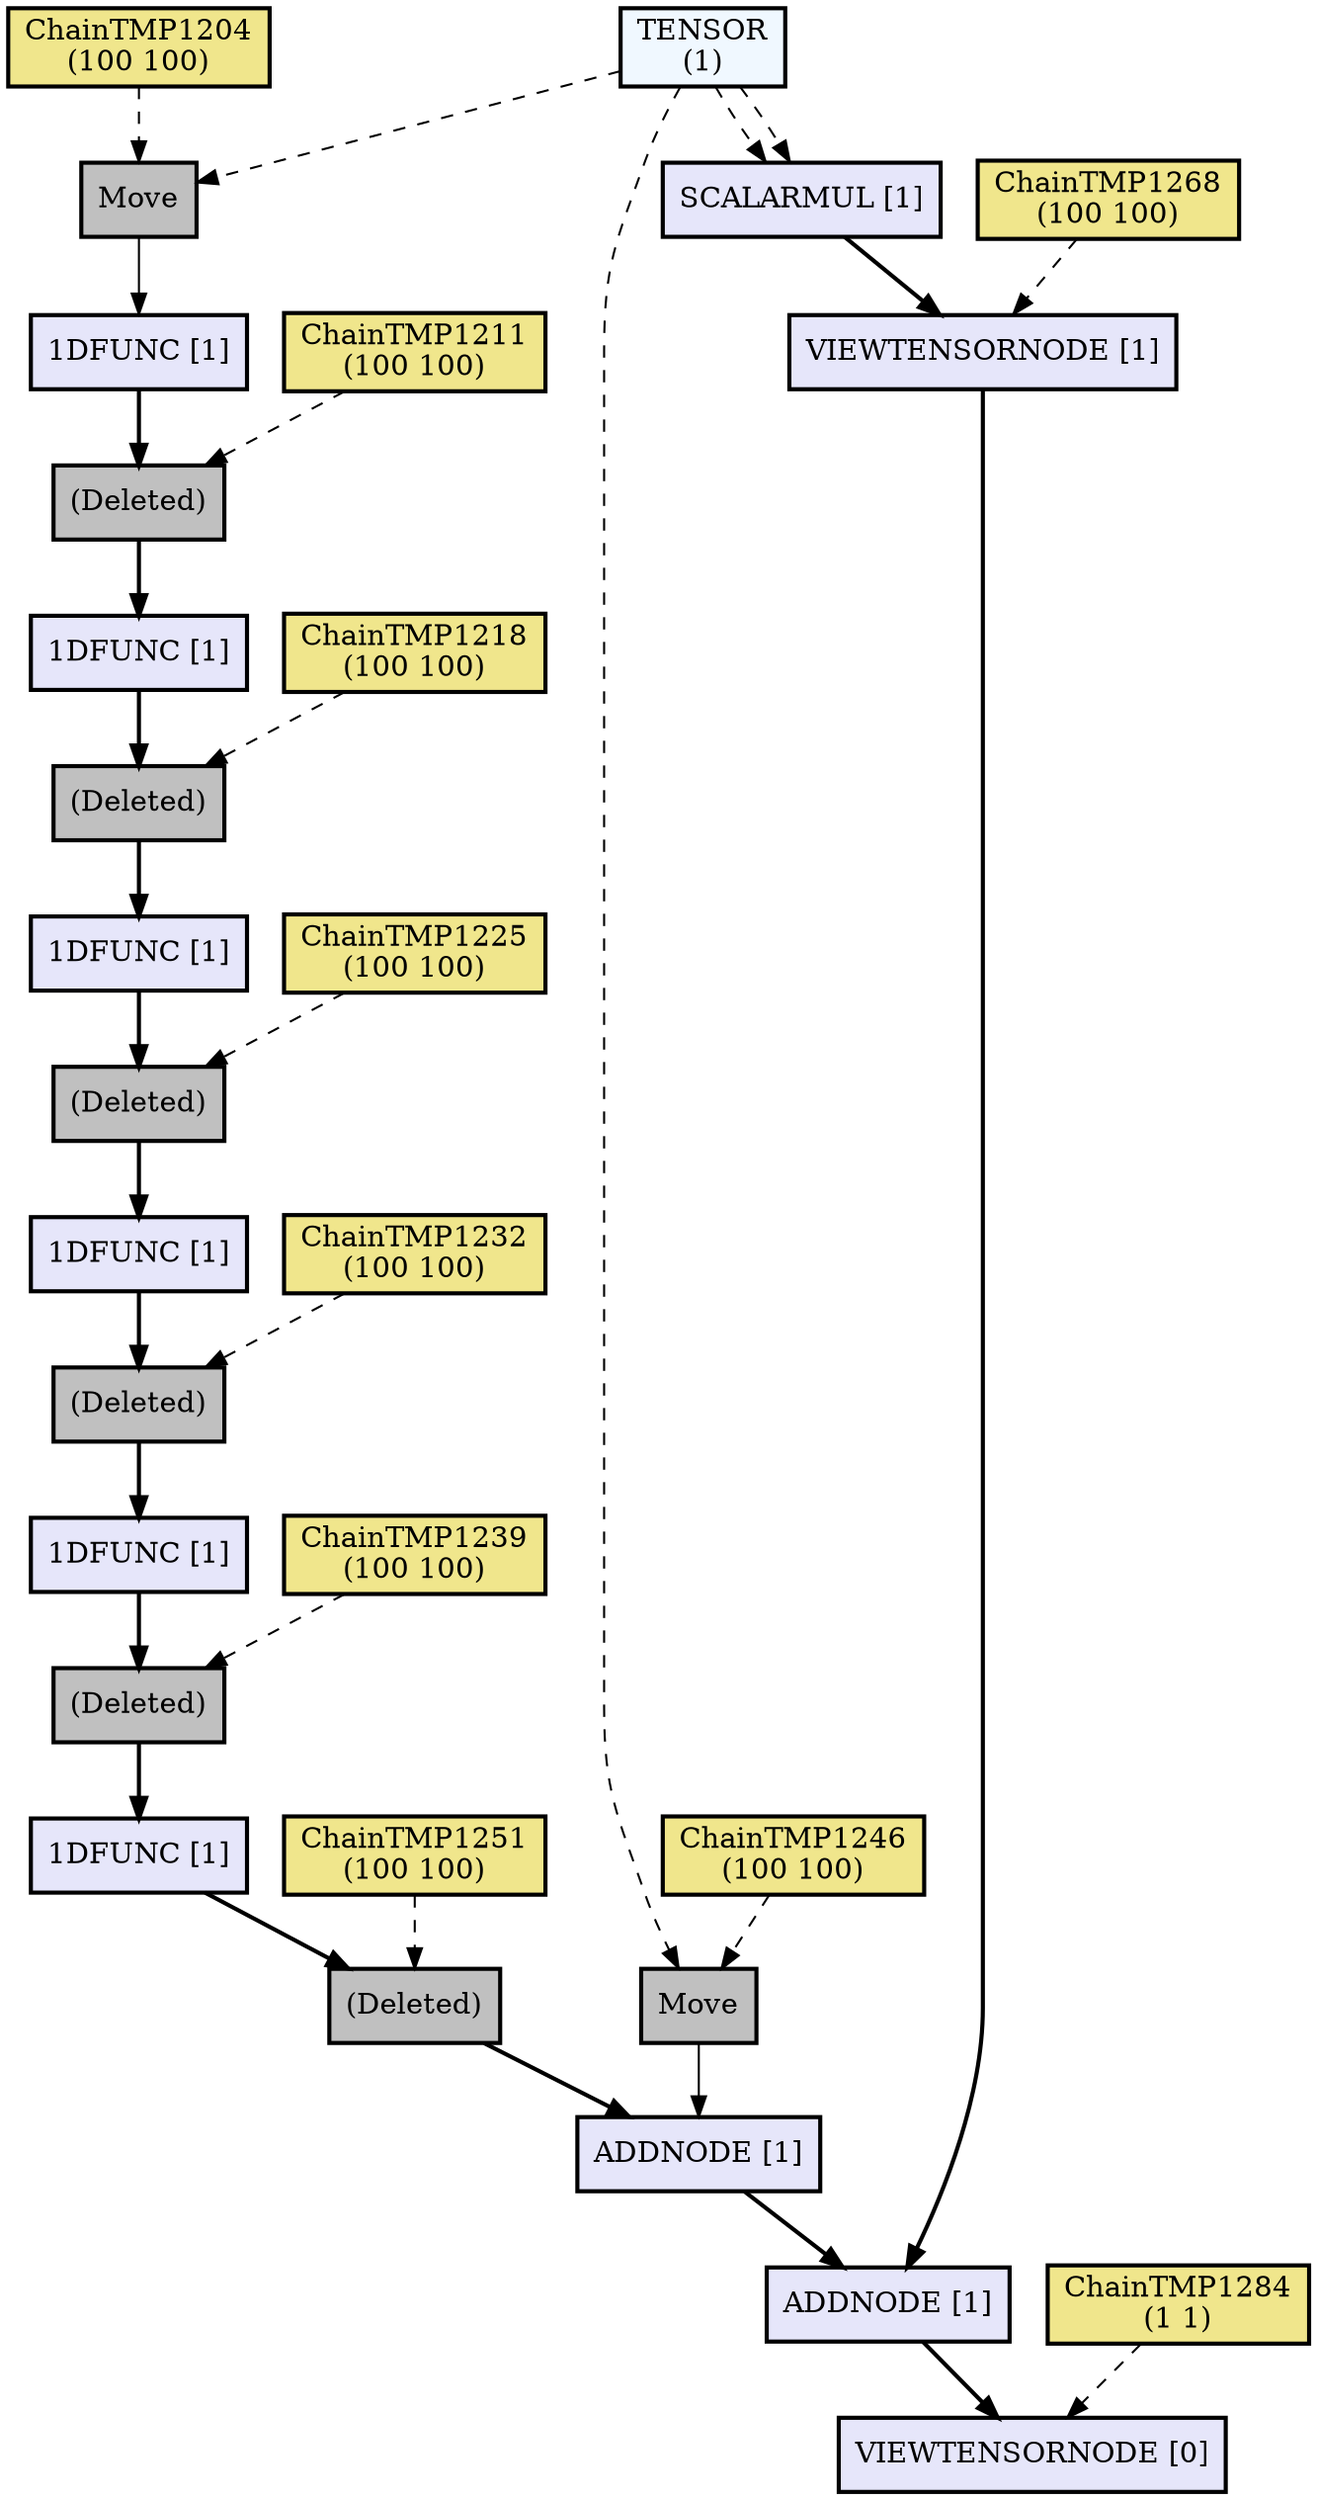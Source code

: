 digraph computation_node {
  node[shape="box" style="filled" color="black" penwidth="2"];
  TENSOR [label = "TENSOR
(100 100)" fillcolor="#f0f8ff" style="filled, solid"];
  ChainTMP1204 [label = "ChainTMP1204
(100 100)" fillcolor="#f0e68c" style="filled, solid"];
  NODE1354 [label = "Move" fillcolor="gray" style="filled, solid"];
  NODE1353 [label = "1DFUNC [1]" fillcolor="#e6e6fa" style="filled, solid"];
  ChainTMP1211 [label = "ChainTMP1211
(100 100)" fillcolor="#f0e68c" style="filled, solid"];
  NODE1351 [label = "(Deleted)" fillcolor="gray" style="filled, solid"];
  NODE1350 [label = "1DFUNC [1]" fillcolor="#e6e6fa" style="filled, solid"];
  ChainTMP1218 [label = "ChainTMP1218
(100 100)" fillcolor="#f0e68c" style="filled, solid"];
  NODE1348 [label = "(Deleted)" fillcolor="gray" style="filled, solid"];
  NODE1347 [label = "1DFUNC [1]" fillcolor="#e6e6fa" style="filled, solid"];
  ChainTMP1225 [label = "ChainTMP1225
(100 100)" fillcolor="#f0e68c" style="filled, solid"];
  NODE1345 [label = "(Deleted)" fillcolor="gray" style="filled, solid"];
  NODE1344 [label = "1DFUNC [1]" fillcolor="#e6e6fa" style="filled, solid"];
  ChainTMP1232 [label = "ChainTMP1232
(100 100)" fillcolor="#f0e68c" style="filled, solid"];
  NODE1342 [label = "(Deleted)" fillcolor="gray" style="filled, solid"];
  NODE1341 [label = "1DFUNC [1]" fillcolor="#e6e6fa" style="filled, solid"];
  ChainTMP1239 [label = "ChainTMP1239
(100 100)" fillcolor="#f0e68c" style="filled, solid"];
  NODE1339 [label = "(Deleted)" fillcolor="gray" style="filled, solid"];
  NODE1338 [label = "1DFUNC [1]" fillcolor="#e6e6fa" style="filled, solid"];
  ChainTMP1251 [label = "ChainTMP1251
(100 100)" fillcolor="#f0e68c" style="filled, solid"];
  NODE1336 [label = "(Deleted)" fillcolor="gray" style="filled, solid"];
  TENSOR [label = "TENSOR
(100 100)" fillcolor="#f0f8ff" style="filled, solid"];
  ChainTMP1246 [label = "ChainTMP1246
(100 100)" fillcolor="#f0e68c" style="filled, solid"];
  NODE1333 [label = "Move" fillcolor="gray" style="filled, solid"];
  NODE1332 [label = "ADDNODE [1]" fillcolor="#e6e6fa" style="filled, solid"];
  TENSOR [label = "TENSOR
(1 1)" fillcolor="#f0f8ff" style="filled, solid"];
  TENSOR [label = "TENSOR
(1)" fillcolor="#f0f8ff" style="filled, solid"];
  NODE1329 [label = "SCALARMUL [1]" fillcolor="#e6e6fa" style="filled, solid"];
  ChainTMP1268 [label = "ChainTMP1268
(100 100)" fillcolor="#f0e68c" style="filled, solid"];
  NODE1327 [label = "VIEWTENSORNODE [1]" fillcolor="#e6e6fa" style="filled, solid"];
  NODE1326 [label = "ADDNODE [1]" fillcolor="#e6e6fa" style="filled, solid"];
  ChainTMP1284 [label = "ChainTMP1284
(1 1)" fillcolor="#f0e68c" style="filled, solid"];
  NODE1324 [label = "VIEWTENSORNODE [0]" fillcolor="#e6e6fa" style="filled, solid"];
  ChainTMP1284 -> NODE1324[style="dashed"];
  NODE1326 -> NODE1324[penwidth="2"];
  NODE1327 -> NODE1326[penwidth="2"];
  ChainTMP1268 -> NODE1327[style="dashed"];
  NODE1329 -> NODE1327[penwidth="2"];
  TENSOR -> NODE1329[style="dashed"];
  TENSOR -> NODE1329[style="dashed"];
  NODE1332 -> NODE1326[penwidth="2"];
  NODE1333 -> NODE1332[weight=10];
  ChainTMP1246 -> NODE1333[style="dashed"];
  TENSOR -> NODE1333[style="dashed"];
  NODE1336 -> NODE1332[penwidth="2"];
  ChainTMP1251 -> NODE1336[style="dashed"];
  NODE1338 -> NODE1336[penwidth="2"];
  NODE1339 -> NODE1338[penwidth="2"];
  ChainTMP1239 -> NODE1339[style="dashed"];
  NODE1341 -> NODE1339[penwidth="2"];
  NODE1342 -> NODE1341[penwidth="2"];
  ChainTMP1232 -> NODE1342[style="dashed"];
  NODE1344 -> NODE1342[penwidth="2"];
  NODE1345 -> NODE1344[penwidth="2"];
  ChainTMP1225 -> NODE1345[style="dashed"];
  NODE1347 -> NODE1345[penwidth="2"];
  NODE1348 -> NODE1347[penwidth="2"];
  ChainTMP1218 -> NODE1348[style="dashed"];
  NODE1350 -> NODE1348[penwidth="2"];
  NODE1351 -> NODE1350[penwidth="2"];
  ChainTMP1211 -> NODE1351[style="dashed"];
  NODE1353 -> NODE1351[penwidth="2"];
  NODE1354 -> NODE1353[weight=10];
  ChainTMP1204 -> NODE1354[style="dashed"];
  TENSOR -> NODE1354[style="dashed"];
}
